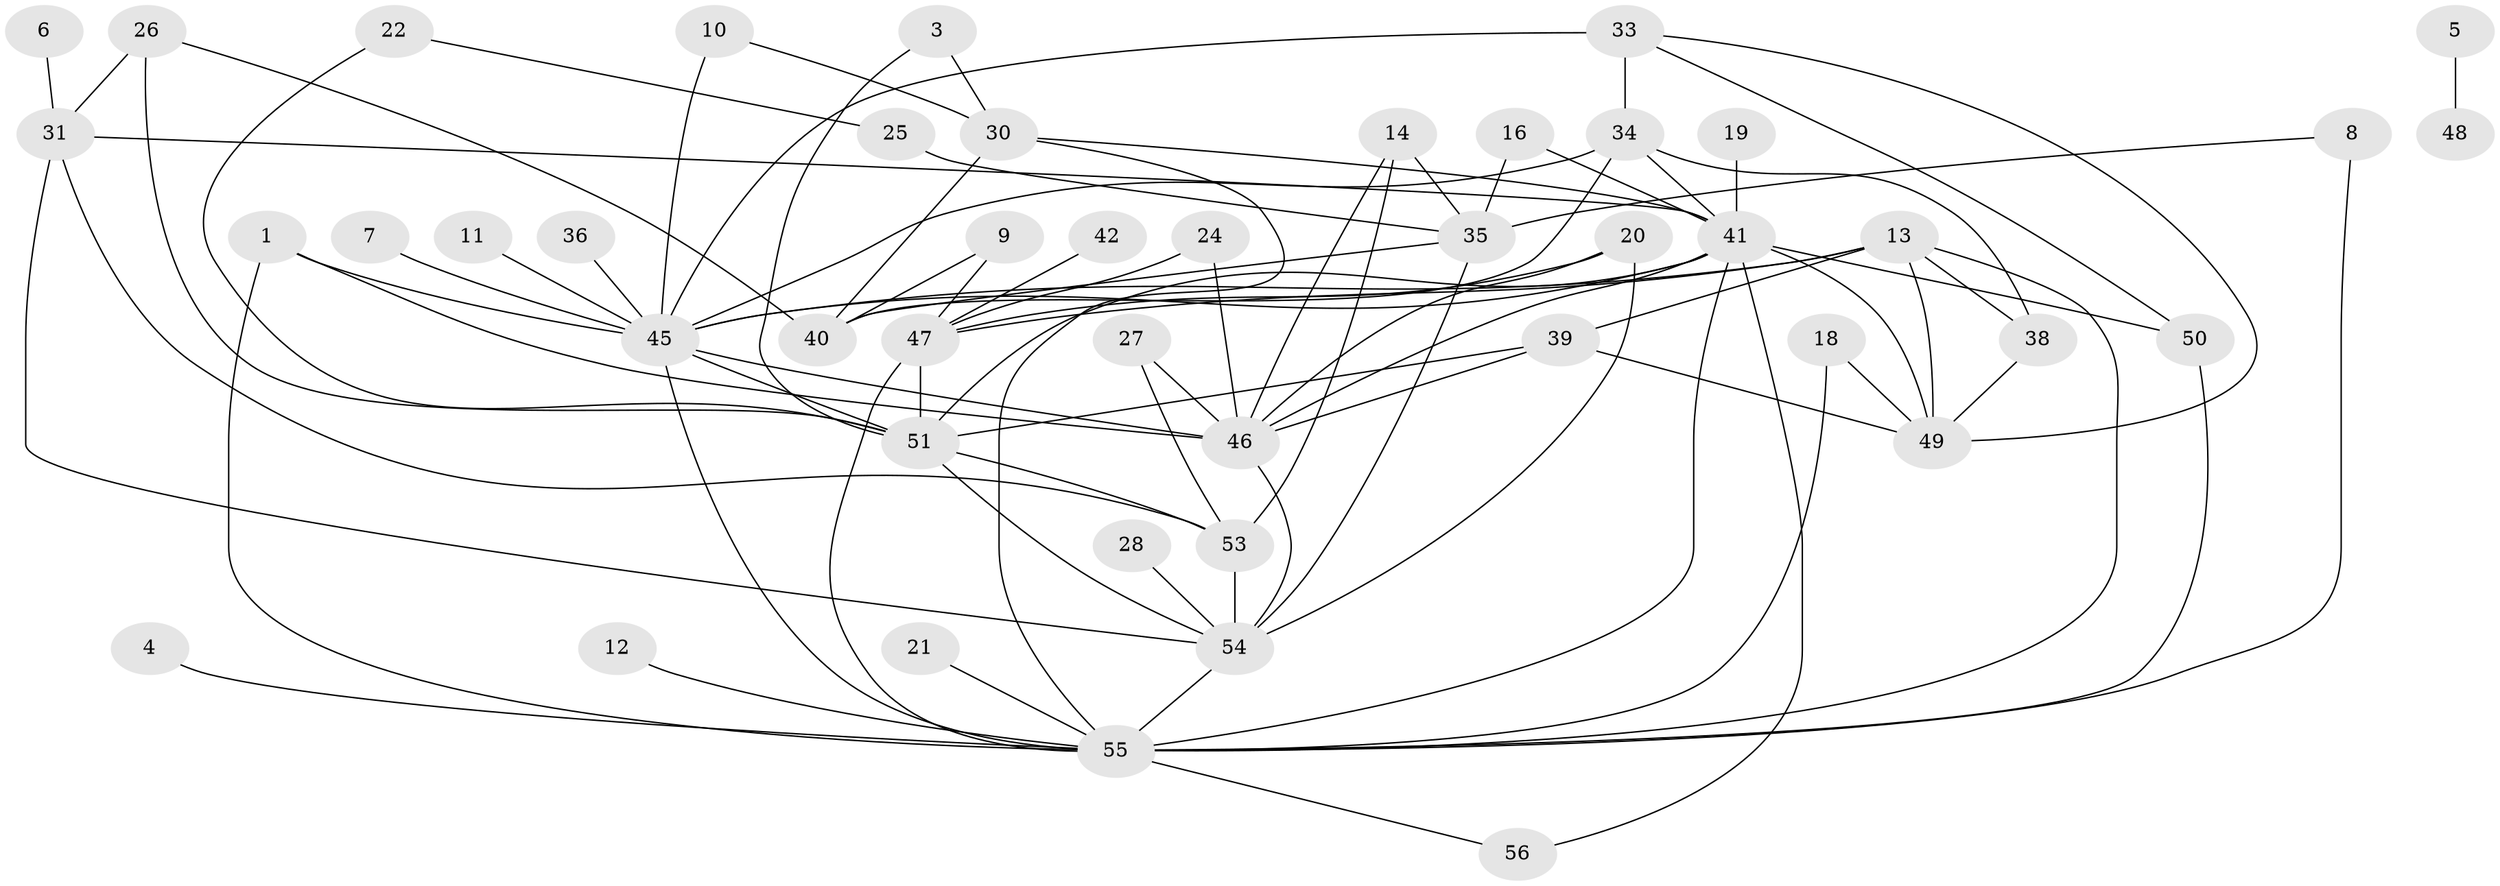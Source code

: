 // original degree distribution, {3: 0.25225225225225223, 0: 0.09009009009009009, 2: 0.2702702702702703, 1: 0.16216216216216217, 6: 0.09009009009009009, 4: 0.04504504504504504, 5: 0.07207207207207207, 7: 0.018018018018018018}
// Generated by graph-tools (version 1.1) at 2025/25/03/09/25 03:25:23]
// undirected, 46 vertices, 87 edges
graph export_dot {
graph [start="1"]
  node [color=gray90,style=filled];
  1;
  3;
  4;
  5;
  6;
  7;
  8;
  9;
  10;
  11;
  12;
  13;
  14;
  16;
  18;
  19;
  20;
  21;
  22;
  24;
  25;
  26;
  27;
  28;
  30;
  31;
  33;
  34;
  35;
  36;
  38;
  39;
  40;
  41;
  42;
  45;
  46;
  47;
  48;
  49;
  50;
  51;
  53;
  54;
  55;
  56;
  1 -- 45 [weight=1.0];
  1 -- 46 [weight=1.0];
  1 -- 55 [weight=1.0];
  3 -- 30 [weight=1.0];
  3 -- 51 [weight=1.0];
  4 -- 55 [weight=1.0];
  5 -- 48 [weight=1.0];
  6 -- 31 [weight=1.0];
  7 -- 45 [weight=1.0];
  8 -- 35 [weight=1.0];
  8 -- 55 [weight=1.0];
  9 -- 40 [weight=1.0];
  9 -- 47 [weight=1.0];
  10 -- 30 [weight=1.0];
  10 -- 45 [weight=1.0];
  11 -- 45 [weight=1.0];
  12 -- 55 [weight=1.0];
  13 -- 38 [weight=1.0];
  13 -- 39 [weight=1.0];
  13 -- 45 [weight=1.0];
  13 -- 47 [weight=1.0];
  13 -- 49 [weight=1.0];
  13 -- 55 [weight=1.0];
  14 -- 35 [weight=1.0];
  14 -- 46 [weight=1.0];
  14 -- 53 [weight=1.0];
  16 -- 35 [weight=1.0];
  16 -- 41 [weight=1.0];
  18 -- 49 [weight=1.0];
  18 -- 55 [weight=1.0];
  19 -- 41 [weight=1.0];
  20 -- 46 [weight=1.0];
  20 -- 47 [weight=1.0];
  20 -- 54 [weight=1.0];
  21 -- 55 [weight=1.0];
  22 -- 25 [weight=1.0];
  22 -- 51 [weight=1.0];
  24 -- 46 [weight=1.0];
  24 -- 47 [weight=2.0];
  25 -- 35 [weight=1.0];
  26 -- 31 [weight=1.0];
  26 -- 40 [weight=1.0];
  26 -- 51 [weight=1.0];
  27 -- 46 [weight=1.0];
  27 -- 53 [weight=1.0];
  28 -- 54 [weight=1.0];
  30 -- 40 [weight=1.0];
  30 -- 41 [weight=1.0];
  30 -- 55 [weight=1.0];
  31 -- 41 [weight=1.0];
  31 -- 53 [weight=1.0];
  31 -- 54 [weight=1.0];
  33 -- 34 [weight=1.0];
  33 -- 45 [weight=2.0];
  33 -- 49 [weight=1.0];
  33 -- 50 [weight=1.0];
  34 -- 38 [weight=1.0];
  34 -- 40 [weight=1.0];
  34 -- 41 [weight=1.0];
  34 -- 45 [weight=1.0];
  35 -- 40 [weight=1.0];
  35 -- 54 [weight=1.0];
  36 -- 45 [weight=1.0];
  38 -- 49 [weight=1.0];
  39 -- 46 [weight=1.0];
  39 -- 49 [weight=1.0];
  39 -- 51 [weight=1.0];
  41 -- 45 [weight=1.0];
  41 -- 46 [weight=1.0];
  41 -- 49 [weight=1.0];
  41 -- 50 [weight=1.0];
  41 -- 51 [weight=1.0];
  41 -- 55 [weight=1.0];
  41 -- 56 [weight=1.0];
  42 -- 47 [weight=1.0];
  45 -- 46 [weight=2.0];
  45 -- 51 [weight=1.0];
  45 -- 55 [weight=1.0];
  46 -- 54 [weight=2.0];
  47 -- 51 [weight=1.0];
  47 -- 55 [weight=1.0];
  50 -- 55 [weight=1.0];
  51 -- 53 [weight=1.0];
  51 -- 54 [weight=1.0];
  53 -- 54 [weight=3.0];
  54 -- 55 [weight=1.0];
  55 -- 56 [weight=1.0];
}
